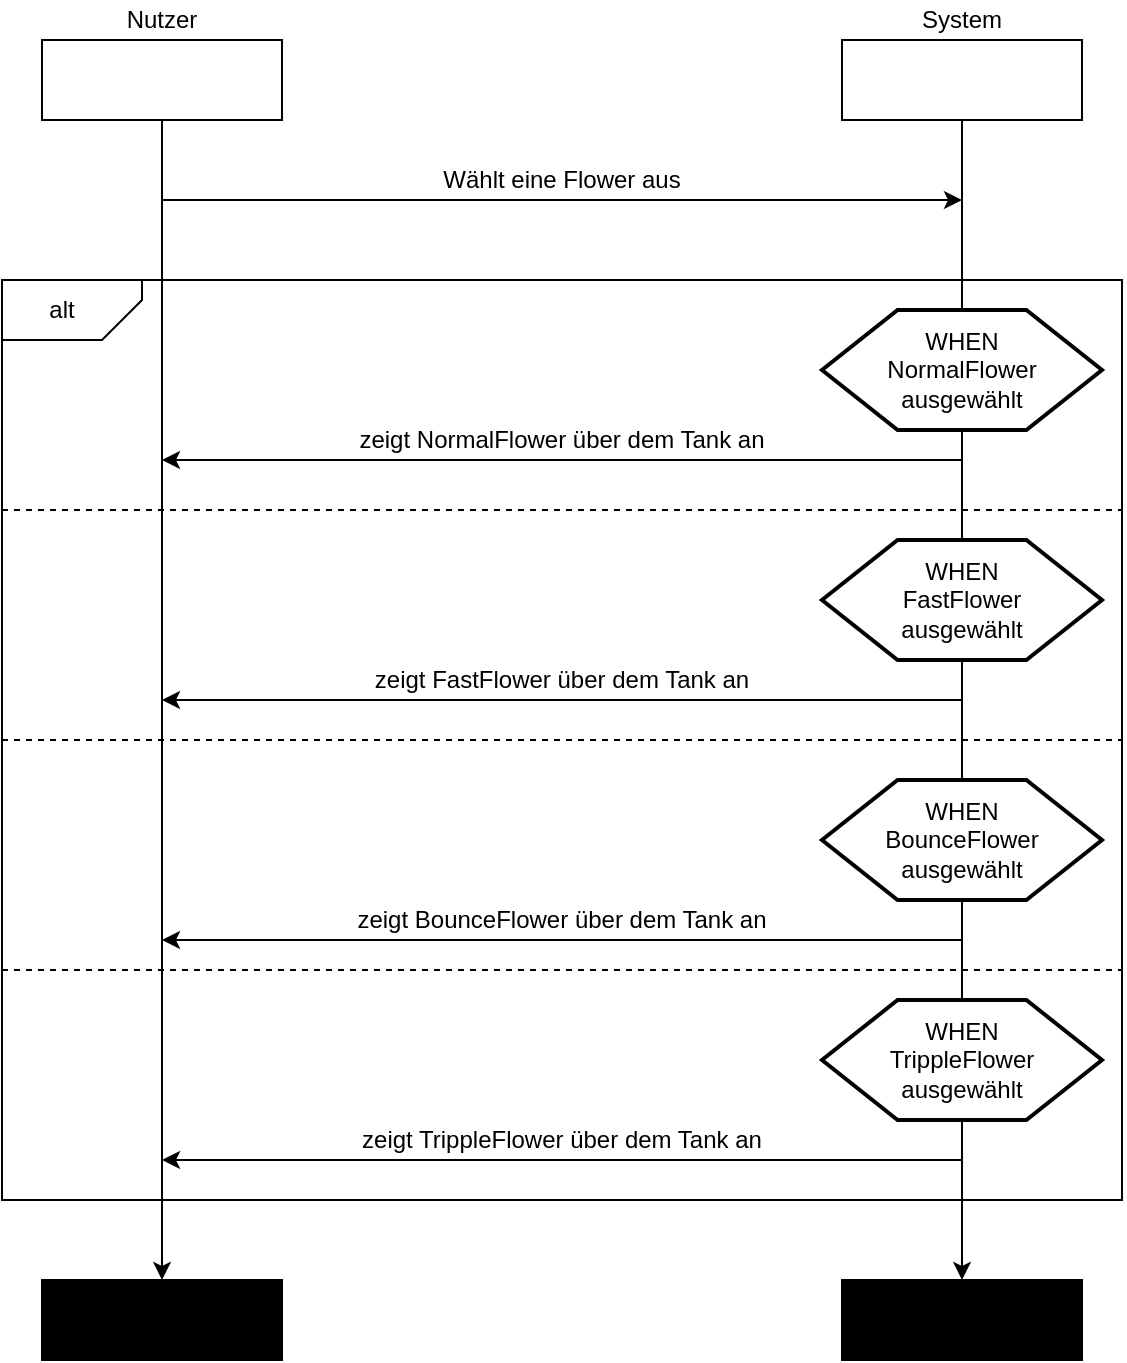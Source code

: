 <mxfile version="10.8.4" type="device"><diagram id="s7vdcuk9cZqKpX_nNP0N" name="Page-1"><mxGraphModel dx="918" dy="608" grid="1" gridSize="10" guides="1" tooltips="1" connect="1" arrows="1" fold="1" page="1" pageScale="1" pageWidth="827" pageHeight="1169" math="0" shadow="0"><root><mxCell id="0"/><mxCell id="1" parent="0"/><mxCell id="V7vvjxgsrzbox9jGXJyj-37" value="" style="rounded=0;whiteSpace=wrap;html=1;fillColor=#FFFFFF;" vertex="1" parent="1"><mxGeometry x="140" y="180" width="560" height="460" as="geometry"/></mxCell><mxCell id="V7vvjxgsrzbox9jGXJyj-1" value="" style="rounded=0;whiteSpace=wrap;html=1;" vertex="1" parent="1"><mxGeometry x="160" y="60" width="120" height="40" as="geometry"/></mxCell><mxCell id="V7vvjxgsrzbox9jGXJyj-2" value="Nutzer" style="text;html=1;strokeColor=none;fillColor=none;align=center;verticalAlign=middle;whiteSpace=wrap;rounded=0;" vertex="1" parent="1"><mxGeometry x="200" y="40" width="40" height="20" as="geometry"/></mxCell><mxCell id="V7vvjxgsrzbox9jGXJyj-3" value="" style="rounded=0;whiteSpace=wrap;html=1;" vertex="1" parent="1"><mxGeometry x="560" y="60" width="120" height="40" as="geometry"/></mxCell><mxCell id="V7vvjxgsrzbox9jGXJyj-4" value="System" style="text;html=1;strokeColor=none;fillColor=none;align=center;verticalAlign=middle;whiteSpace=wrap;rounded=0;" vertex="1" parent="1"><mxGeometry x="600" y="40" width="40" height="20" as="geometry"/></mxCell><mxCell id="V7vvjxgsrzbox9jGXJyj-5" value="" style="rounded=0;whiteSpace=wrap;html=1;fillColor=#000000;" vertex="1" parent="1"><mxGeometry x="160" y="680" width="120" height="40" as="geometry"/></mxCell><mxCell id="V7vvjxgsrzbox9jGXJyj-6" value="" style="rounded=0;whiteSpace=wrap;html=1;fillColor=#000000;" vertex="1" parent="1"><mxGeometry x="560" y="680" width="120" height="40" as="geometry"/></mxCell><mxCell id="V7vvjxgsrzbox9jGXJyj-7" value="" style="endArrow=classic;html=1;exitX=0.5;exitY=1;exitDx=0;exitDy=0;entryX=0.5;entryY=0;entryDx=0;entryDy=0;" edge="1" parent="1" source="V7vvjxgsrzbox9jGXJyj-1" target="V7vvjxgsrzbox9jGXJyj-5"><mxGeometry width="50" height="50" relative="1" as="geometry"><mxPoint x="160" y="610" as="sourcePoint"/><mxPoint x="210" y="560" as="targetPoint"/></mxGeometry></mxCell><mxCell id="V7vvjxgsrzbox9jGXJyj-10" value="zeigt NormalFlower über dem Tank an " style="text;html=1;strokeColor=none;fillColor=none;align=center;verticalAlign=middle;whiteSpace=wrap;rounded=0;" vertex="1" parent="1"><mxGeometry x="260" y="250" width="320" height="20" as="geometry"/></mxCell><mxCell id="V7vvjxgsrzbox9jGXJyj-12" value="" style="endArrow=classic;html=1;" edge="1" parent="1"><mxGeometry width="50" height="50" relative="1" as="geometry"><mxPoint x="220" y="140" as="sourcePoint"/><mxPoint x="620" y="140" as="targetPoint"/></mxGeometry></mxCell><mxCell id="V7vvjxgsrzbox9jGXJyj-13" value="Wählt eine Flower aus" style="text;html=1;strokeColor=none;fillColor=none;align=center;verticalAlign=middle;whiteSpace=wrap;rounded=0;" vertex="1" parent="1"><mxGeometry x="280" y="120" width="280" height="20" as="geometry"/></mxCell><mxCell id="V7vvjxgsrzbox9jGXJyj-19" value="" style="endArrow=classic;html=1;" edge="1" parent="1"><mxGeometry width="50" height="50" relative="1" as="geometry"><mxPoint x="620" y="270" as="sourcePoint"/><mxPoint x="220" y="270" as="targetPoint"/></mxGeometry></mxCell><mxCell id="V7vvjxgsrzbox9jGXJyj-36" value="" style="endArrow=classic;html=1;exitX=0.5;exitY=1;exitDx=0;exitDy=0;entryX=0.5;entryY=0;entryDx=0;entryDy=0;" edge="1" parent="1" source="V7vvjxgsrzbox9jGXJyj-3" target="V7vvjxgsrzbox9jGXJyj-6"><mxGeometry width="50" height="50" relative="1" as="geometry"><mxPoint x="620" y="100" as="sourcePoint"/><mxPoint x="620" y="500" as="targetPoint"/></mxGeometry></mxCell><mxCell id="V7vvjxgsrzbox9jGXJyj-35" value="" style="verticalLabelPosition=bottom;verticalAlign=top;html=1;strokeWidth=2;shape=hexagon;perimeter=hexagonPerimeter2;arcSize=6;size=0.27;fillColor=#FFFFFF;" vertex="1" parent="1"><mxGeometry x="550" y="195" width="140" height="60" as="geometry"/></mxCell><mxCell id="V7vvjxgsrzbox9jGXJyj-38" value="" style="shape=card;whiteSpace=wrap;html=1;fillColor=#FFFFFF;rotation=-180;size=20;" vertex="1" parent="1"><mxGeometry x="140" y="180" width="70" height="30" as="geometry"/></mxCell><mxCell id="V7vvjxgsrzbox9jGXJyj-39" value="alt" style="text;html=1;strokeColor=none;fillColor=none;align=center;verticalAlign=middle;whiteSpace=wrap;rounded=0;" vertex="1" parent="1"><mxGeometry x="150" y="185" width="40" height="20" as="geometry"/></mxCell><mxCell id="V7vvjxgsrzbox9jGXJyj-40" value="&lt;div&gt;WHEN&lt;/div&gt;&lt;div&gt;NormalFlower&lt;/div&gt;&lt;div&gt;ausgewählt&lt;br&gt;&lt;/div&gt;" style="text;html=1;strokeColor=none;fillColor=none;align=center;verticalAlign=middle;whiteSpace=wrap;rounded=0;" vertex="1" parent="1"><mxGeometry x="570" y="195" width="100" height="60" as="geometry"/></mxCell><mxCell id="V7vvjxgsrzbox9jGXJyj-41" value="" style="endArrow=none;dashed=1;html=1;entryX=1;entryY=0.25;entryDx=0;entryDy=0;exitX=0;exitY=0.25;exitDx=0;exitDy=0;" edge="1" parent="1" source="V7vvjxgsrzbox9jGXJyj-37" target="V7vvjxgsrzbox9jGXJyj-37"><mxGeometry width="50" height="50" relative="1" as="geometry"><mxPoint x="140" y="790" as="sourcePoint"/><mxPoint x="190" y="740" as="targetPoint"/></mxGeometry></mxCell><mxCell id="V7vvjxgsrzbox9jGXJyj-42" value="" style="endArrow=none;dashed=1;html=1;entryX=1;entryY=0.5;entryDx=0;entryDy=0;exitX=0;exitY=0.5;exitDx=0;exitDy=0;" edge="1" parent="1" source="V7vvjxgsrzbox9jGXJyj-37" target="V7vvjxgsrzbox9jGXJyj-37"><mxGeometry width="50" height="50" relative="1" as="geometry"><mxPoint x="140" y="790" as="sourcePoint"/><mxPoint x="190" y="740" as="targetPoint"/></mxGeometry></mxCell><mxCell id="V7vvjxgsrzbox9jGXJyj-43" value="" style="endArrow=none;dashed=1;html=1;entryX=1;entryY=0.75;entryDx=0;entryDy=0;exitX=0;exitY=0.75;exitDx=0;exitDy=0;" edge="1" parent="1" source="V7vvjxgsrzbox9jGXJyj-37" target="V7vvjxgsrzbox9jGXJyj-37"><mxGeometry width="50" height="50" relative="1" as="geometry"><mxPoint x="140" y="790" as="sourcePoint"/><mxPoint x="190" y="740" as="targetPoint"/></mxGeometry></mxCell><mxCell id="V7vvjxgsrzbox9jGXJyj-44" value="" style="verticalLabelPosition=bottom;verticalAlign=top;html=1;strokeWidth=2;shape=hexagon;perimeter=hexagonPerimeter2;arcSize=6;size=0.27;fillColor=#FFFFFF;" vertex="1" parent="1"><mxGeometry x="550" y="310" width="140" height="60" as="geometry"/></mxCell><mxCell id="V7vvjxgsrzbox9jGXJyj-45" value="" style="verticalLabelPosition=bottom;verticalAlign=top;html=1;strokeWidth=2;shape=hexagon;perimeter=hexagonPerimeter2;arcSize=6;size=0.27;fillColor=#FFFFFF;" vertex="1" parent="1"><mxGeometry x="550" y="430" width="140" height="60" as="geometry"/></mxCell><mxCell id="V7vvjxgsrzbox9jGXJyj-46" value="" style="verticalLabelPosition=bottom;verticalAlign=top;html=1;strokeWidth=2;shape=hexagon;perimeter=hexagonPerimeter2;arcSize=6;size=0.27;fillColor=#FFFFFF;" vertex="1" parent="1"><mxGeometry x="550" y="540" width="140" height="60" as="geometry"/></mxCell><mxCell id="V7vvjxgsrzbox9jGXJyj-47" value="&lt;div&gt;WHEN&lt;/div&gt;&lt;div&gt;FastFlower&lt;/div&gt;&lt;div&gt;ausgewählt&lt;br&gt;&lt;/div&gt;" style="text;html=1;strokeColor=none;fillColor=none;align=center;verticalAlign=middle;whiteSpace=wrap;rounded=0;" vertex="1" parent="1"><mxGeometry x="570" y="310" width="100" height="60" as="geometry"/></mxCell><mxCell id="V7vvjxgsrzbox9jGXJyj-48" value="&lt;div&gt;WHEN&lt;/div&gt;&lt;div&gt;BounceFlower&lt;/div&gt;&lt;div&gt;ausgewählt&lt;br&gt;&lt;/div&gt;" style="text;html=1;strokeColor=none;fillColor=none;align=center;verticalAlign=middle;whiteSpace=wrap;rounded=0;" vertex="1" parent="1"><mxGeometry x="570" y="430" width="100" height="60" as="geometry"/></mxCell><mxCell id="V7vvjxgsrzbox9jGXJyj-49" value="&lt;div&gt;WHEN&lt;/div&gt;&lt;div&gt;TrippleFlower&lt;/div&gt;&lt;div&gt;ausgewählt&lt;br&gt;&lt;/div&gt;" style="text;html=1;strokeColor=none;fillColor=none;align=center;verticalAlign=middle;whiteSpace=wrap;rounded=0;" vertex="1" parent="1"><mxGeometry x="570" y="540" width="100" height="60" as="geometry"/></mxCell><mxCell id="V7vvjxgsrzbox9jGXJyj-50" value="" style="endArrow=classic;html=1;" edge="1" parent="1"><mxGeometry width="50" height="50" relative="1" as="geometry"><mxPoint x="620" y="390" as="sourcePoint"/><mxPoint x="220" y="390" as="targetPoint"/></mxGeometry></mxCell><mxCell id="V7vvjxgsrzbox9jGXJyj-51" value="" style="endArrow=classic;html=1;" edge="1" parent="1"><mxGeometry width="50" height="50" relative="1" as="geometry"><mxPoint x="620" y="510" as="sourcePoint"/><mxPoint x="220" y="510" as="targetPoint"/></mxGeometry></mxCell><mxCell id="V7vvjxgsrzbox9jGXJyj-52" value="" style="endArrow=classic;html=1;" edge="1" parent="1"><mxGeometry width="50" height="50" relative="1" as="geometry"><mxPoint x="620" y="620" as="sourcePoint"/><mxPoint x="220" y="620" as="targetPoint"/></mxGeometry></mxCell><mxCell id="V7vvjxgsrzbox9jGXJyj-53" value="zeigt FastFlower über dem Tank an " style="text;html=1;strokeColor=none;fillColor=none;align=center;verticalAlign=middle;whiteSpace=wrap;rounded=0;" vertex="1" parent="1"><mxGeometry x="260" y="370" width="320" height="20" as="geometry"/></mxCell><mxCell id="V7vvjxgsrzbox9jGXJyj-54" value="zeigt BounceFlower über dem Tank an " style="text;html=1;strokeColor=none;fillColor=none;align=center;verticalAlign=middle;whiteSpace=wrap;rounded=0;" vertex="1" parent="1"><mxGeometry x="260" y="490" width="320" height="20" as="geometry"/></mxCell><mxCell id="V7vvjxgsrzbox9jGXJyj-55" value="zeigt TrippleFlower über dem Tank an " style="text;html=1;strokeColor=none;fillColor=none;align=center;verticalAlign=middle;whiteSpace=wrap;rounded=0;" vertex="1" parent="1"><mxGeometry x="260" y="600" width="320" height="20" as="geometry"/></mxCell></root></mxGraphModel></diagram></mxfile>